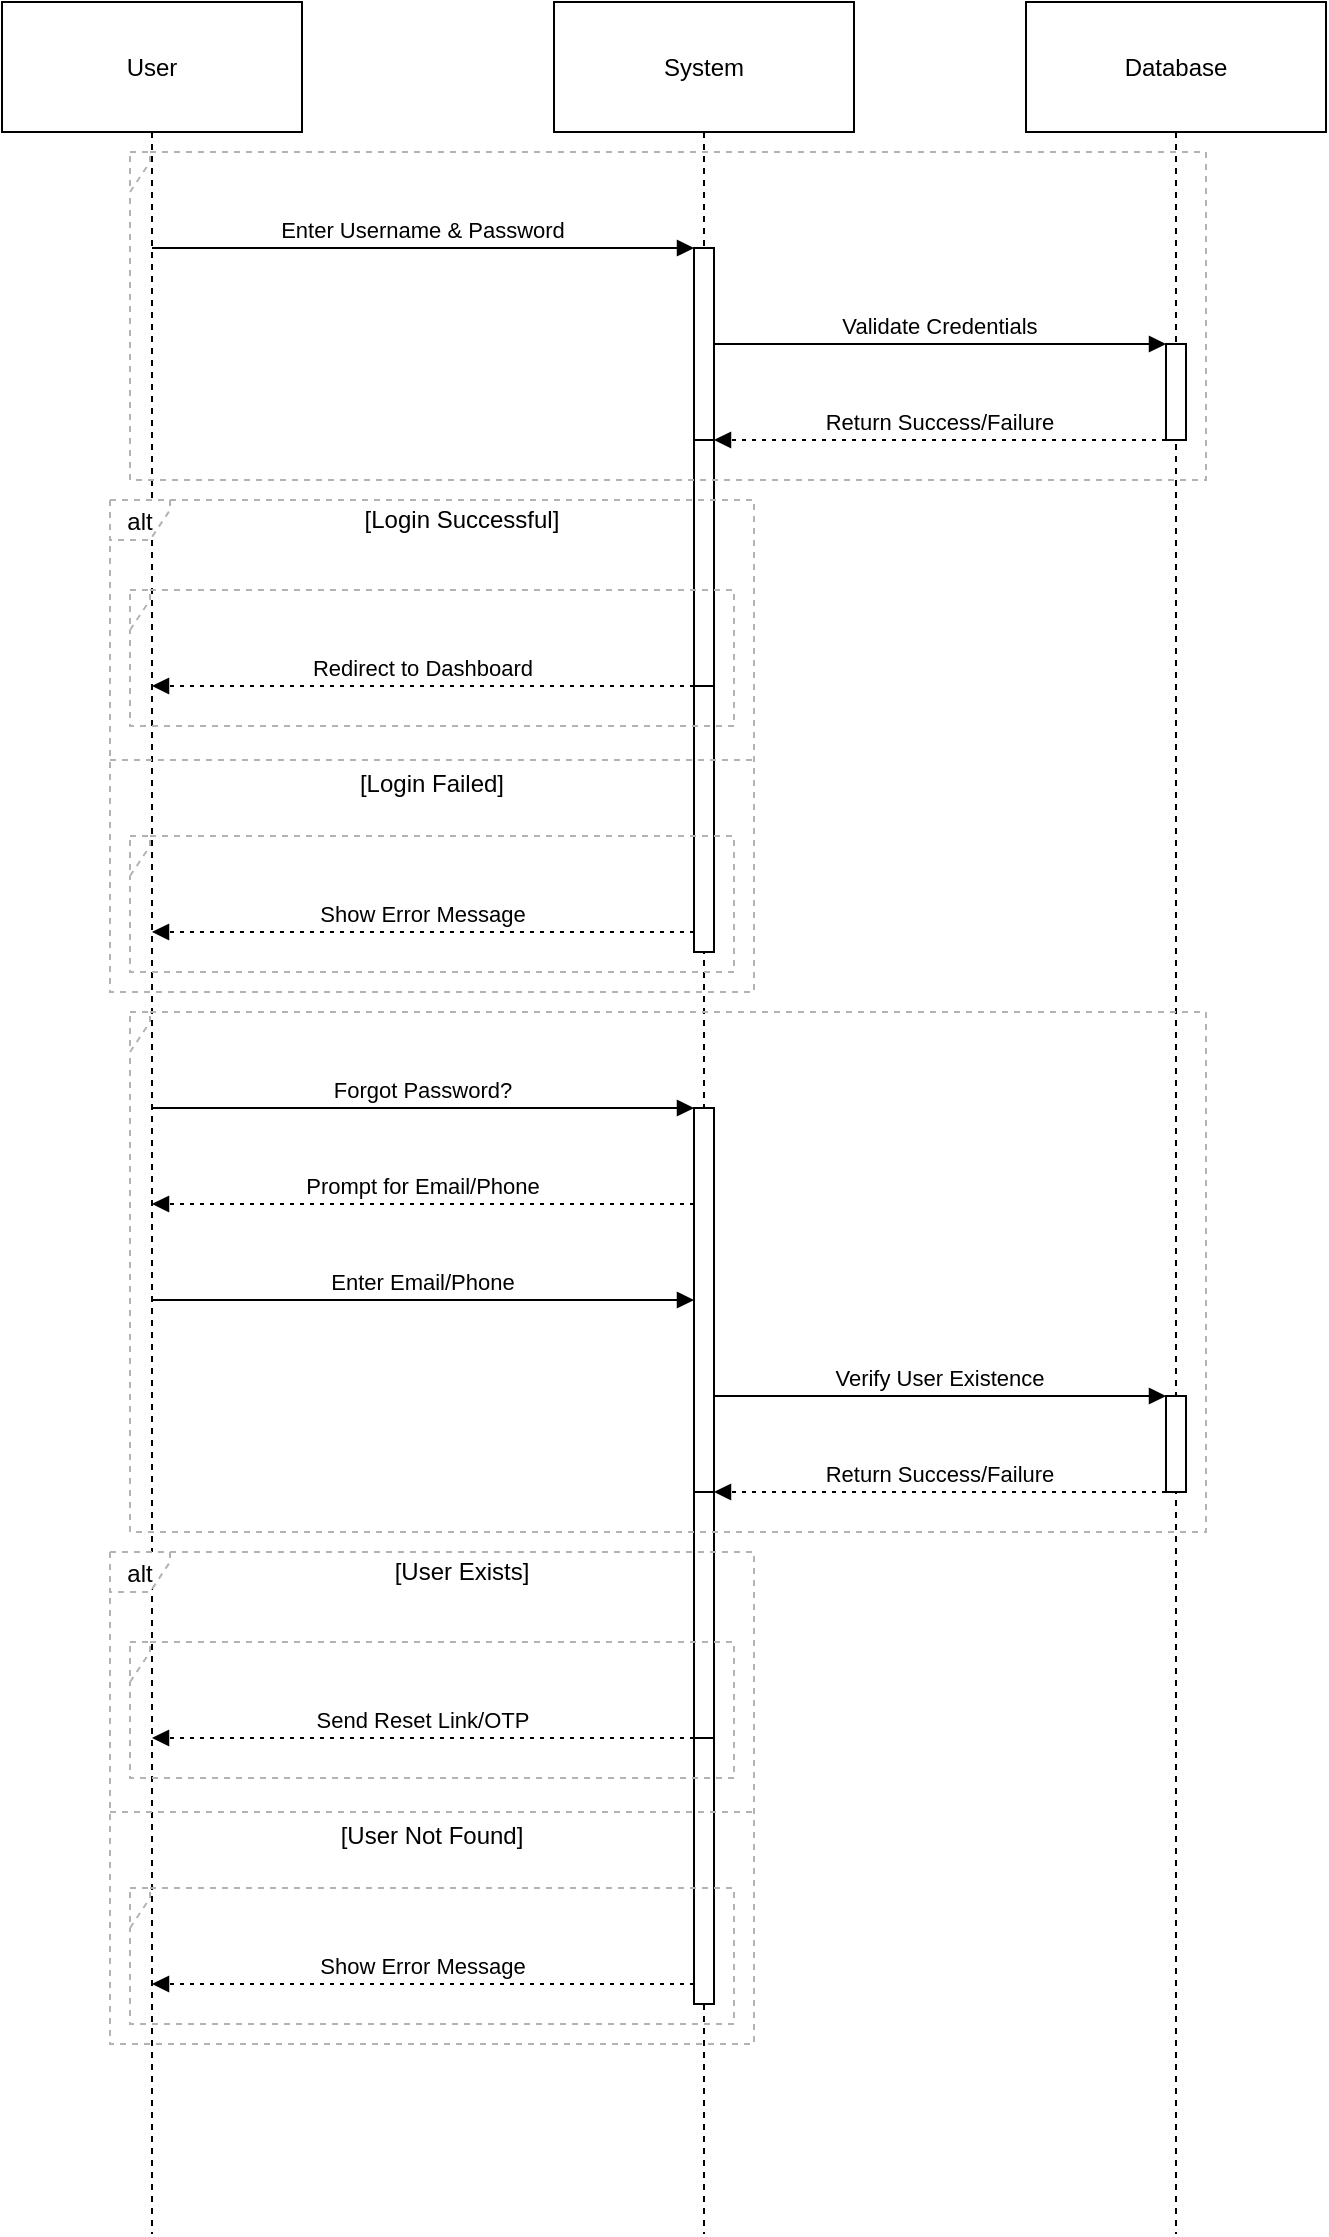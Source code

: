 <mxfile version="26.1.1">
  <diagram name="Page-1" id="19YoFCNudfs1qWZloodl">
    <mxGraphModel grid="1" page="1" gridSize="10" guides="1" tooltips="1" connect="1" arrows="1" fold="1" pageScale="1" pageWidth="1169" pageHeight="827" math="0" shadow="0">
      <root>
        <mxCell id="0" />
        <mxCell id="1" parent="0" />
        <mxCell id="xH7A4NSQYYyiB3XTN13J-43" value="User" style="shape=umlLifeline;perimeter=lifelinePerimeter;whiteSpace=wrap;container=1;dropTarget=0;collapsible=0;recursiveResize=0;outlineConnect=0;portConstraint=eastwest;newEdgeStyle={&quot;edgeStyle&quot;:&quot;elbowEdgeStyle&quot;,&quot;elbow&quot;:&quot;vertical&quot;,&quot;curved&quot;:0,&quot;rounded&quot;:0};size=65;" vertex="1" parent="1">
          <mxGeometry x="20" y="20" width="150" height="1116" as="geometry" />
        </mxCell>
        <mxCell id="xH7A4NSQYYyiB3XTN13J-44" value="System" style="shape=umlLifeline;perimeter=lifelinePerimeter;whiteSpace=wrap;container=1;dropTarget=0;collapsible=0;recursiveResize=0;outlineConnect=0;portConstraint=eastwest;newEdgeStyle={&quot;edgeStyle&quot;:&quot;elbowEdgeStyle&quot;,&quot;elbow&quot;:&quot;vertical&quot;,&quot;curved&quot;:0,&quot;rounded&quot;:0};size=65;" vertex="1" parent="1">
          <mxGeometry x="296" y="20" width="150" height="1116" as="geometry" />
        </mxCell>
        <mxCell id="xH7A4NSQYYyiB3XTN13J-45" value="" style="points=[];perimeter=orthogonalPerimeter;outlineConnect=0;targetShapes=umlLifeline;portConstraint=eastwest;newEdgeStyle={&quot;edgeStyle&quot;:&quot;elbowEdgeStyle&quot;,&quot;elbow&quot;:&quot;vertical&quot;,&quot;curved&quot;:0,&quot;rounded&quot;:0}" vertex="1" parent="xH7A4NSQYYyiB3XTN13J-44">
          <mxGeometry x="70" y="123" width="10" height="106" as="geometry" />
        </mxCell>
        <mxCell id="xH7A4NSQYYyiB3XTN13J-46" value="" style="points=[];perimeter=orthogonalPerimeter;outlineConnect=0;targetShapes=umlLifeline;portConstraint=eastwest;newEdgeStyle={&quot;edgeStyle&quot;:&quot;elbowEdgeStyle&quot;,&quot;elbow&quot;:&quot;vertical&quot;,&quot;curved&quot;:0,&quot;rounded&quot;:0}" vertex="1" parent="xH7A4NSQYYyiB3XTN13J-44">
          <mxGeometry x="70" y="219" width="10" height="133" as="geometry" />
        </mxCell>
        <mxCell id="xH7A4NSQYYyiB3XTN13J-47" value="" style="points=[];perimeter=orthogonalPerimeter;outlineConnect=0;targetShapes=umlLifeline;portConstraint=eastwest;newEdgeStyle={&quot;edgeStyle&quot;:&quot;elbowEdgeStyle&quot;,&quot;elbow&quot;:&quot;vertical&quot;,&quot;curved&quot;:0,&quot;rounded&quot;:0}" vertex="1" parent="xH7A4NSQYYyiB3XTN13J-44">
          <mxGeometry x="70" y="342" width="10" height="133" as="geometry" />
        </mxCell>
        <mxCell id="xH7A4NSQYYyiB3XTN13J-48" value="" style="points=[];perimeter=orthogonalPerimeter;outlineConnect=0;targetShapes=umlLifeline;portConstraint=eastwest;newEdgeStyle={&quot;edgeStyle&quot;:&quot;elbowEdgeStyle&quot;,&quot;elbow&quot;:&quot;vertical&quot;,&quot;curved&quot;:0,&quot;rounded&quot;:0}" vertex="1" parent="xH7A4NSQYYyiB3XTN13J-44">
          <mxGeometry x="70" y="553" width="10" height="202" as="geometry" />
        </mxCell>
        <mxCell id="xH7A4NSQYYyiB3XTN13J-49" value="" style="points=[];perimeter=orthogonalPerimeter;outlineConnect=0;targetShapes=umlLifeline;portConstraint=eastwest;newEdgeStyle={&quot;edgeStyle&quot;:&quot;elbowEdgeStyle&quot;,&quot;elbow&quot;:&quot;vertical&quot;,&quot;curved&quot;:0,&quot;rounded&quot;:0}" vertex="1" parent="xH7A4NSQYYyiB3XTN13J-44">
          <mxGeometry x="70" y="745" width="10" height="133" as="geometry" />
        </mxCell>
        <mxCell id="xH7A4NSQYYyiB3XTN13J-50" value="" style="points=[];perimeter=orthogonalPerimeter;outlineConnect=0;targetShapes=umlLifeline;portConstraint=eastwest;newEdgeStyle={&quot;edgeStyle&quot;:&quot;elbowEdgeStyle&quot;,&quot;elbow&quot;:&quot;vertical&quot;,&quot;curved&quot;:0,&quot;rounded&quot;:0}" vertex="1" parent="xH7A4NSQYYyiB3XTN13J-44">
          <mxGeometry x="70" y="868" width="10" height="133" as="geometry" />
        </mxCell>
        <mxCell id="xH7A4NSQYYyiB3XTN13J-51" value="Database" style="shape=umlLifeline;perimeter=lifelinePerimeter;whiteSpace=wrap;container=1;dropTarget=0;collapsible=0;recursiveResize=0;outlineConnect=0;portConstraint=eastwest;newEdgeStyle={&quot;edgeStyle&quot;:&quot;elbowEdgeStyle&quot;,&quot;elbow&quot;:&quot;vertical&quot;,&quot;curved&quot;:0,&quot;rounded&quot;:0};size=65;" vertex="1" parent="1">
          <mxGeometry x="532" y="20" width="150" height="1116" as="geometry" />
        </mxCell>
        <mxCell id="xH7A4NSQYYyiB3XTN13J-52" value="" style="points=[];perimeter=orthogonalPerimeter;outlineConnect=0;targetShapes=umlLifeline;portConstraint=eastwest;newEdgeStyle={&quot;edgeStyle&quot;:&quot;elbowEdgeStyle&quot;,&quot;elbow&quot;:&quot;vertical&quot;,&quot;curved&quot;:0,&quot;rounded&quot;:0}" vertex="1" parent="xH7A4NSQYYyiB3XTN13J-51">
          <mxGeometry x="70" y="171" width="10" height="48" as="geometry" />
        </mxCell>
        <mxCell id="xH7A4NSQYYyiB3XTN13J-53" value="" style="points=[];perimeter=orthogonalPerimeter;outlineConnect=0;targetShapes=umlLifeline;portConstraint=eastwest;newEdgeStyle={&quot;edgeStyle&quot;:&quot;elbowEdgeStyle&quot;,&quot;elbow&quot;:&quot;vertical&quot;,&quot;curved&quot;:0,&quot;rounded&quot;:0}" vertex="1" parent="xH7A4NSQYYyiB3XTN13J-51">
          <mxGeometry x="70" y="697" width="10" height="48" as="geometry" />
        </mxCell>
        <mxCell id="xH7A4NSQYYyiB3XTN13J-54" value="" style="shape=umlFrame;dashed=1;pointerEvents=0;dropTarget=0;strokeColor=#B3B3B3;height=20;width=0" vertex="1" parent="1">
          <mxGeometry x="84" y="95" width="538" height="164" as="geometry" />
        </mxCell>
        <mxCell id="xH7A4NSQYYyiB3XTN13J-55" value="" style="text;strokeColor=none;fillColor=none;align=center;verticalAlign=middle;whiteSpace=wrap;" vertex="1" parent="xH7A4NSQYYyiB3XTN13J-54">
          <mxGeometry width="538" height="20" as="geometry" />
        </mxCell>
        <mxCell id="xH7A4NSQYYyiB3XTN13J-56" value="" style="shape=umlFrame;dashed=1;pointerEvents=0;dropTarget=0;strokeColor=#B3B3B3;height=20;width=0" vertex="1" parent="1">
          <mxGeometry x="84" y="314" width="302" height="68" as="geometry" />
        </mxCell>
        <mxCell id="xH7A4NSQYYyiB3XTN13J-57" value="" style="text;strokeColor=none;fillColor=none;align=center;verticalAlign=middle;whiteSpace=wrap;" vertex="1" parent="xH7A4NSQYYyiB3XTN13J-56">
          <mxGeometry width="302" height="20" as="geometry" />
        </mxCell>
        <mxCell id="xH7A4NSQYYyiB3XTN13J-58" value="" style="shape=umlFrame;dashed=1;pointerEvents=0;dropTarget=0;strokeColor=#B3B3B3;height=20;width=0" vertex="1" parent="1">
          <mxGeometry x="84" y="437" width="302" height="68" as="geometry" />
        </mxCell>
        <mxCell id="xH7A4NSQYYyiB3XTN13J-59" value="" style="text;strokeColor=none;fillColor=none;align=center;verticalAlign=middle;whiteSpace=wrap;" vertex="1" parent="xH7A4NSQYYyiB3XTN13J-58">
          <mxGeometry width="302" height="20" as="geometry" />
        </mxCell>
        <mxCell id="xH7A4NSQYYyiB3XTN13J-60" value="alt" style="shape=umlFrame;dashed=1;pointerEvents=0;dropTarget=0;strokeColor=#B3B3B3;height=20;width=30" vertex="1" parent="1">
          <mxGeometry x="74" y="269" width="322" height="246" as="geometry" />
        </mxCell>
        <mxCell id="xH7A4NSQYYyiB3XTN13J-61" value="[Login Successful]" style="text;strokeColor=none;fillColor=none;align=center;verticalAlign=middle;whiteSpace=wrap;" vertex="1" parent="xH7A4NSQYYyiB3XTN13J-60">
          <mxGeometry x="30" width="292" height="20" as="geometry" />
        </mxCell>
        <mxCell id="xH7A4NSQYYyiB3XTN13J-62" value="[Login Failed]" style="shape=line;dashed=1;whiteSpace=wrap;verticalAlign=top;labelPosition=center;verticalLabelPosition=middle;align=center;strokeColor=#B3B3B3;" vertex="1" parent="xH7A4NSQYYyiB3XTN13J-60">
          <mxGeometry y="128" width="322" height="4" as="geometry" />
        </mxCell>
        <mxCell id="xH7A4NSQYYyiB3XTN13J-63" value="" style="shape=umlFrame;dashed=1;pointerEvents=0;dropTarget=0;strokeColor=#B3B3B3;height=20;width=0" vertex="1" parent="1">
          <mxGeometry x="84" y="525" width="538" height="260" as="geometry" />
        </mxCell>
        <mxCell id="xH7A4NSQYYyiB3XTN13J-64" value="" style="text;strokeColor=none;fillColor=none;align=center;verticalAlign=middle;whiteSpace=wrap;" vertex="1" parent="xH7A4NSQYYyiB3XTN13J-63">
          <mxGeometry width="538" height="20" as="geometry" />
        </mxCell>
        <mxCell id="xH7A4NSQYYyiB3XTN13J-65" value="" style="shape=umlFrame;dashed=1;pointerEvents=0;dropTarget=0;strokeColor=#B3B3B3;height=20;width=0" vertex="1" parent="1">
          <mxGeometry x="84" y="840" width="302" height="68" as="geometry" />
        </mxCell>
        <mxCell id="xH7A4NSQYYyiB3XTN13J-66" value="" style="text;strokeColor=none;fillColor=none;align=center;verticalAlign=middle;whiteSpace=wrap;" vertex="1" parent="xH7A4NSQYYyiB3XTN13J-65">
          <mxGeometry width="302" height="20" as="geometry" />
        </mxCell>
        <mxCell id="xH7A4NSQYYyiB3XTN13J-67" value="" style="shape=umlFrame;dashed=1;pointerEvents=0;dropTarget=0;strokeColor=#B3B3B3;height=20;width=0" vertex="1" parent="1">
          <mxGeometry x="84" y="963" width="302" height="68" as="geometry" />
        </mxCell>
        <mxCell id="xH7A4NSQYYyiB3XTN13J-68" value="" style="text;strokeColor=none;fillColor=none;align=center;verticalAlign=middle;whiteSpace=wrap;" vertex="1" parent="xH7A4NSQYYyiB3XTN13J-67">
          <mxGeometry width="302" height="20" as="geometry" />
        </mxCell>
        <mxCell id="xH7A4NSQYYyiB3XTN13J-69" value="alt" style="shape=umlFrame;dashed=1;pointerEvents=0;dropTarget=0;strokeColor=#B3B3B3;height=20;width=30" vertex="1" parent="1">
          <mxGeometry x="74" y="795" width="322" height="246" as="geometry" />
        </mxCell>
        <mxCell id="xH7A4NSQYYyiB3XTN13J-70" value="[User Exists]" style="text;strokeColor=none;fillColor=none;align=center;verticalAlign=middle;whiteSpace=wrap;" vertex="1" parent="xH7A4NSQYYyiB3XTN13J-69">
          <mxGeometry x="30" width="292" height="20" as="geometry" />
        </mxCell>
        <mxCell id="xH7A4NSQYYyiB3XTN13J-71" value="[User Not Found]" style="shape=line;dashed=1;whiteSpace=wrap;verticalAlign=top;labelPosition=center;verticalLabelPosition=middle;align=center;strokeColor=#B3B3B3;" vertex="1" parent="xH7A4NSQYYyiB3XTN13J-69">
          <mxGeometry y="128" width="322" height="4" as="geometry" />
        </mxCell>
        <mxCell id="xH7A4NSQYYyiB3XTN13J-72" value="Enter Username &amp; Password" style="verticalAlign=bottom;edgeStyle=elbowEdgeStyle;elbow=vertical;curved=0;rounded=0;endArrow=block;" edge="1" parent="1" source="xH7A4NSQYYyiB3XTN13J-43" target="xH7A4NSQYYyiB3XTN13J-45">
          <mxGeometry relative="1" as="geometry">
            <Array as="points">
              <mxPoint x="242" y="143" />
            </Array>
          </mxGeometry>
        </mxCell>
        <mxCell id="xH7A4NSQYYyiB3XTN13J-73" value="Validate Credentials" style="verticalAlign=bottom;edgeStyle=elbowEdgeStyle;elbow=vertical;curved=0;rounded=0;endArrow=block;" edge="1" parent="1" source="xH7A4NSQYYyiB3XTN13J-45" target="xH7A4NSQYYyiB3XTN13J-52">
          <mxGeometry relative="1" as="geometry">
            <Array as="points">
              <mxPoint x="500" y="191" />
            </Array>
          </mxGeometry>
        </mxCell>
        <mxCell id="xH7A4NSQYYyiB3XTN13J-74" value="Return Success/Failure" style="verticalAlign=bottom;edgeStyle=elbowEdgeStyle;elbow=vertical;curved=0;rounded=0;dashed=1;dashPattern=2 3;endArrow=block;" edge="1" parent="1" source="xH7A4NSQYYyiB3XTN13J-52" target="xH7A4NSQYYyiB3XTN13J-45">
          <mxGeometry relative="1" as="geometry">
            <Array as="points">
              <mxPoint x="501" y="239" />
            </Array>
          </mxGeometry>
        </mxCell>
        <mxCell id="xH7A4NSQYYyiB3XTN13J-75" value="Redirect to Dashboard" style="verticalAlign=bottom;edgeStyle=elbowEdgeStyle;elbow=vertical;curved=0;rounded=0;dashed=1;dashPattern=2 3;endArrow=block;" edge="1" parent="1" source="xH7A4NSQYYyiB3XTN13J-46" target="xH7A4NSQYYyiB3XTN13J-43">
          <mxGeometry relative="1" as="geometry">
            <Array as="points">
              <mxPoint x="243" y="362" />
            </Array>
          </mxGeometry>
        </mxCell>
        <mxCell id="xH7A4NSQYYyiB3XTN13J-76" value="Show Error Message" style="verticalAlign=bottom;edgeStyle=elbowEdgeStyle;elbow=vertical;curved=0;rounded=0;dashed=1;dashPattern=2 3;endArrow=block;" edge="1" parent="1" source="xH7A4NSQYYyiB3XTN13J-47" target="xH7A4NSQYYyiB3XTN13J-43">
          <mxGeometry relative="1" as="geometry">
            <Array as="points">
              <mxPoint x="243" y="485" />
            </Array>
          </mxGeometry>
        </mxCell>
        <mxCell id="xH7A4NSQYYyiB3XTN13J-77" value="Forgot Password?" style="verticalAlign=bottom;edgeStyle=elbowEdgeStyle;elbow=vertical;curved=0;rounded=0;endArrow=block;" edge="1" parent="1" source="xH7A4NSQYYyiB3XTN13J-43" target="xH7A4NSQYYyiB3XTN13J-48">
          <mxGeometry relative="1" as="geometry">
            <Array as="points">
              <mxPoint x="242" y="573" />
            </Array>
          </mxGeometry>
        </mxCell>
        <mxCell id="xH7A4NSQYYyiB3XTN13J-78" value="Prompt for Email/Phone" style="verticalAlign=bottom;edgeStyle=elbowEdgeStyle;elbow=vertical;curved=0;rounded=0;dashed=1;dashPattern=2 3;endArrow=block;" edge="1" parent="1" source="xH7A4NSQYYyiB3XTN13J-48" target="xH7A4NSQYYyiB3XTN13J-43">
          <mxGeometry relative="1" as="geometry">
            <Array as="points">
              <mxPoint x="243" y="621" />
            </Array>
          </mxGeometry>
        </mxCell>
        <mxCell id="xH7A4NSQYYyiB3XTN13J-79" value="Enter Email/Phone" style="verticalAlign=bottom;edgeStyle=elbowEdgeStyle;elbow=vertical;curved=0;rounded=0;endArrow=block;" edge="1" parent="1" source="xH7A4NSQYYyiB3XTN13J-43" target="xH7A4NSQYYyiB3XTN13J-48">
          <mxGeometry relative="1" as="geometry">
            <Array as="points">
              <mxPoint x="240" y="669" />
            </Array>
          </mxGeometry>
        </mxCell>
        <mxCell id="xH7A4NSQYYyiB3XTN13J-80" value="Verify User Existence" style="verticalAlign=bottom;edgeStyle=elbowEdgeStyle;elbow=vertical;curved=0;rounded=0;endArrow=block;" edge="1" parent="1" source="xH7A4NSQYYyiB3XTN13J-48" target="xH7A4NSQYYyiB3XTN13J-53">
          <mxGeometry relative="1" as="geometry">
            <Array as="points">
              <mxPoint x="500" y="717" />
            </Array>
          </mxGeometry>
        </mxCell>
        <mxCell id="xH7A4NSQYYyiB3XTN13J-81" value="Return Success/Failure" style="verticalAlign=bottom;edgeStyle=elbowEdgeStyle;elbow=vertical;curved=0;rounded=0;dashed=1;dashPattern=2 3;endArrow=block;" edge="1" parent="1" source="xH7A4NSQYYyiB3XTN13J-53" target="xH7A4NSQYYyiB3XTN13J-48">
          <mxGeometry relative="1" as="geometry">
            <Array as="points">
              <mxPoint x="501" y="765" />
            </Array>
          </mxGeometry>
        </mxCell>
        <mxCell id="xH7A4NSQYYyiB3XTN13J-82" value="Send Reset Link/OTP" style="verticalAlign=bottom;edgeStyle=elbowEdgeStyle;elbow=vertical;curved=0;rounded=0;dashed=1;dashPattern=2 3;endArrow=block;" edge="1" parent="1" source="xH7A4NSQYYyiB3XTN13J-49" target="xH7A4NSQYYyiB3XTN13J-43">
          <mxGeometry relative="1" as="geometry">
            <Array as="points">
              <mxPoint x="243" y="888" />
            </Array>
          </mxGeometry>
        </mxCell>
        <mxCell id="xH7A4NSQYYyiB3XTN13J-83" value="Show Error Message" style="verticalAlign=bottom;edgeStyle=elbowEdgeStyle;elbow=vertical;curved=0;rounded=0;dashed=1;dashPattern=2 3;endArrow=block;" edge="1" parent="1" source="xH7A4NSQYYyiB3XTN13J-50" target="xH7A4NSQYYyiB3XTN13J-43">
          <mxGeometry relative="1" as="geometry">
            <Array as="points">
              <mxPoint x="243" y="1011" />
            </Array>
          </mxGeometry>
        </mxCell>
      </root>
    </mxGraphModel>
  </diagram>
</mxfile>

